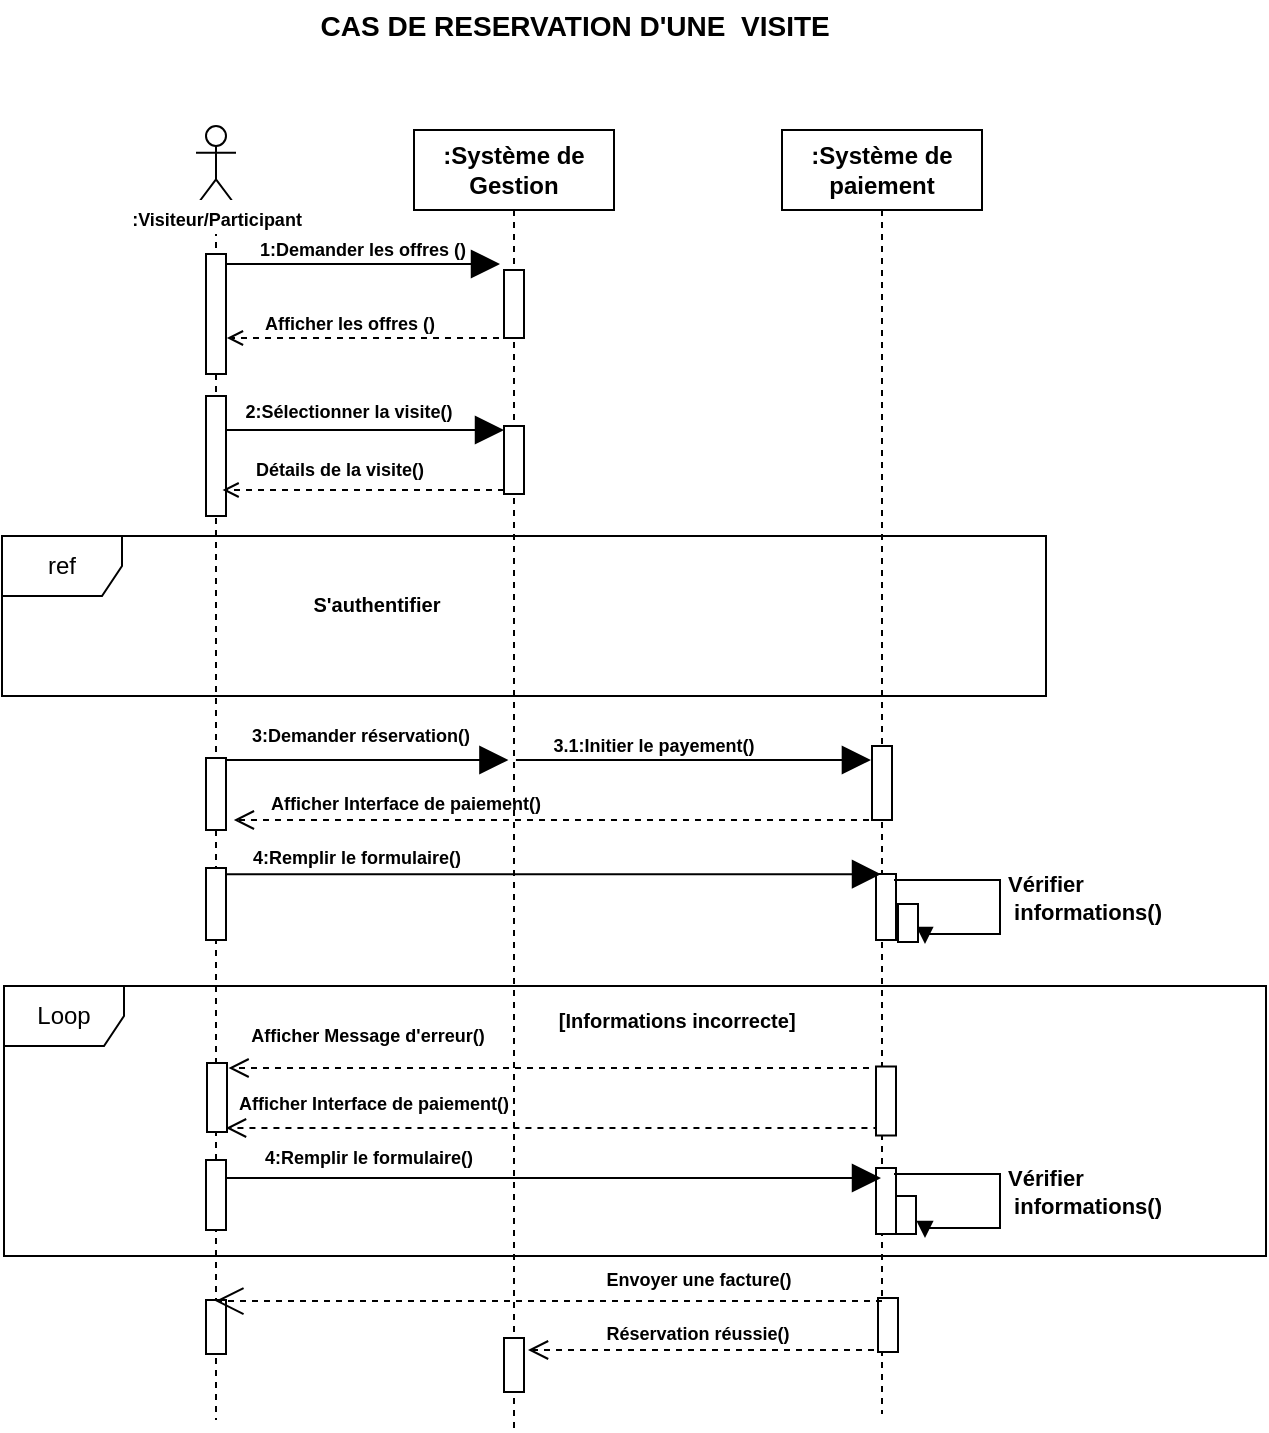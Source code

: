 <mxfile version="26.2.14">
  <diagram name="Page-1" id="2YBvvXClWsGukQMizWep">
    <mxGraphModel dx="866" dy="519" grid="0" gridSize="10" guides="1" tooltips="1" connect="1" arrows="1" fold="1" page="1" pageScale="1" pageWidth="850" pageHeight="1100" background="light-dark(#FFFFFF,#FFFFFF)" math="0" shadow="0">
      <root>
        <mxCell id="0" />
        <mxCell id="1" parent="0" />
        <mxCell id="aM9ryv3xv72pqoxQDRHE-1" value="&lt;b&gt;:Système de Gestion&lt;/b&gt;" style="shape=umlLifeline;perimeter=lifelinePerimeter;whiteSpace=wrap;html=1;container=0;dropTarget=0;collapsible=0;recursiveResize=0;outlineConnect=0;portConstraint=eastwest;newEdgeStyle={&quot;edgeStyle&quot;:&quot;elbowEdgeStyle&quot;,&quot;elbow&quot;:&quot;vertical&quot;,&quot;curved&quot;:0,&quot;rounded&quot;:0};fillColor=light-dark(#FFFFFF, #ffffff);strokeColor=light-dark(#000000,#000000);labelBackgroundColor=none;fontColor=light-dark(#000000,#000000);" parent="1" vertex="1">
          <mxGeometry x="336" y="87" width="100" height="650" as="geometry" />
        </mxCell>
        <mxCell id="-ynEkc6PMeDTSdzCZtb5-69" value="" style="html=1;points=[[0,0,0,0,5],[0,1,0,0,-5],[1,0,0,0,5],[1,1,0,0,-5]];perimeter=orthogonalPerimeter;outlineConnect=0;targetShapes=umlLifeline;portConstraint=eastwest;newEdgeStyle={&quot;curved&quot;:0,&quot;rounded&quot;:0};fillColor=light-dark(#FFFFFF,#FFFFFF);strokeColor=light-dark(#000000,#000000);" parent="aM9ryv3xv72pqoxQDRHE-1" vertex="1">
          <mxGeometry x="45" y="604" width="10" height="27" as="geometry" />
        </mxCell>
        <mxCell id="-ynEkc6PMeDTSdzCZtb5-2" value="" style="shape=umlLifeline;perimeter=lifelinePerimeter;whiteSpace=wrap;html=1;container=1;dropTarget=0;collapsible=0;recursiveResize=0;outlineConnect=0;portConstraint=eastwest;newEdgeStyle={&quot;curved&quot;:0,&quot;rounded&quot;:0};participant=umlActor;fillColor=light-dark(#FFFFFF,#000000);strokeColor=light-dark(#000000,#000000);" parent="1" vertex="1">
          <mxGeometry x="227" y="85" width="20" height="647" as="geometry" />
        </mxCell>
        <mxCell id="-ynEkc6PMeDTSdzCZtb5-15" value="" style="html=1;points=[[0,0,0,0,5],[0,1,0,0,-5],[1,0,0,0,5],[1,1,0,0,-5]];perimeter=orthogonalPerimeter;outlineConnect=0;targetShapes=umlLifeline;portConstraint=eastwest;newEdgeStyle={&quot;curved&quot;:0,&quot;rounded&quot;:0};fillColor=light-dark(#FFFFFF,#FFFFFF);strokeColor=light-dark(#000000,#000000);" parent="-ynEkc6PMeDTSdzCZtb5-2" vertex="1">
          <mxGeometry x="5" y="64" width="10" height="60" as="geometry" />
        </mxCell>
        <mxCell id="-ynEkc6PMeDTSdzCZtb5-29" value="" style="html=1;points=[[0,0,0,0,5],[0,1,0,0,-5],[1,0,0,0,5],[1,1,0,0,-5]];perimeter=orthogonalPerimeter;outlineConnect=0;targetShapes=umlLifeline;portConstraint=eastwest;newEdgeStyle={&quot;curved&quot;:0,&quot;rounded&quot;:0};fillColor=light-dark(#FFFFFF,#FFFFFF);strokeColor=light-dark(#000000,#000000);" parent="-ynEkc6PMeDTSdzCZtb5-2" vertex="1">
          <mxGeometry x="5" y="135" width="10" height="60" as="geometry" />
        </mxCell>
        <mxCell id="-ynEkc6PMeDTSdzCZtb5-37" value="" style="html=1;points=[[0,0,0,0,5],[0,1,0,0,-5],[1,0,0,0,5],[1,1,0,0,-5]];perimeter=orthogonalPerimeter;outlineConnect=0;targetShapes=umlLifeline;portConstraint=eastwest;newEdgeStyle={&quot;curved&quot;:0,&quot;rounded&quot;:0};fillColor=light-dark(#FFFFFF,#FFFFFF);strokeColor=light-dark(#000000,#000000);" parent="-ynEkc6PMeDTSdzCZtb5-2" vertex="1">
          <mxGeometry x="5" y="316" width="10" height="36" as="geometry" />
        </mxCell>
        <mxCell id="-ynEkc6PMeDTSdzCZtb5-78" value="" style="html=1;points=[[0,0,0,0,5],[0,1,0,0,-5],[1,0,0,0,5],[1,1,0,0,-5]];perimeter=orthogonalPerimeter;outlineConnect=0;targetShapes=umlLifeline;portConstraint=eastwest;newEdgeStyle={&quot;curved&quot;:0,&quot;rounded&quot;:0};fillColor=light-dark(#FFFFFF,#FFFFFF);strokeColor=light-dark(#000000,#000000);" parent="-ynEkc6PMeDTSdzCZtb5-2" vertex="1">
          <mxGeometry x="5" y="517" width="10" height="35" as="geometry" />
        </mxCell>
        <mxCell id="bnwf6E8kFNZegUhy4I_s-18" value="" style="html=1;points=[[0,0,0,0,5],[0,1,0,0,-5],[1,0,0,0,5],[1,1,0,0,-5]];perimeter=orthogonalPerimeter;outlineConnect=0;targetShapes=umlLifeline;portConstraint=eastwest;newEdgeStyle={&quot;curved&quot;:0,&quot;rounded&quot;:0};fillColor=light-dark(#FFFFFF,#FFFFFF);strokeColor=light-dark(#000000,#000000);" vertex="1" parent="-ynEkc6PMeDTSdzCZtb5-2">
          <mxGeometry x="5" y="371" width="10" height="36" as="geometry" />
        </mxCell>
        <mxCell id="bnwf6E8kFNZegUhy4I_s-35" value="" style="html=1;points=[[0,0,0,0,5],[0,1,0,0,-5],[1,0,0,0,5],[1,1,0,0,-5]];perimeter=orthogonalPerimeter;outlineConnect=0;targetShapes=umlLifeline;portConstraint=eastwest;newEdgeStyle={&quot;curved&quot;:0,&quot;rounded&quot;:0};fillColor=light-dark(#FFFFFF,#FFFFFF);strokeColor=light-dark(#000000,#000000);" vertex="1" parent="-ynEkc6PMeDTSdzCZtb5-2">
          <mxGeometry x="5" y="587" width="10" height="27" as="geometry" />
        </mxCell>
        <mxCell id="-ynEkc6PMeDTSdzCZtb5-12" value="" style="endArrow=block;endFill=1;endSize=12;html=1;rounded=0;strokeColor=light-dark(#000000,#000000);exitX=1;exitY=0;exitDx=0;exitDy=5;exitPerimeter=0;" parent="1" source="-ynEkc6PMeDTSdzCZtb5-15" edge="1">
          <mxGeometry width="160" relative="1" as="geometry">
            <mxPoint x="252" y="156" as="sourcePoint" />
            <mxPoint x="379" y="154" as="targetPoint" />
          </mxGeometry>
        </mxCell>
        <mxCell id="-ynEkc6PMeDTSdzCZtb5-16" value="&lt;b&gt;:Système de paiement&lt;/b&gt;" style="shape=umlLifeline;perimeter=lifelinePerimeter;whiteSpace=wrap;html=1;container=1;dropTarget=0;collapsible=0;recursiveResize=0;outlineConnect=0;portConstraint=eastwest;newEdgeStyle={&quot;curved&quot;:0,&quot;rounded&quot;:0};fillColor=light-dark(#FFFFFF,#FFFFFF);fontColor=light-dark(#000000,#000000);strokeColor=light-dark(#000000,#000000);" parent="1" vertex="1">
          <mxGeometry x="520" y="87" width="100" height="642" as="geometry" />
        </mxCell>
        <mxCell id="-ynEkc6PMeDTSdzCZtb5-103" value="" style="html=1;points=[[0,0,0,0,5],[0,1,0,0,-5],[1,0,0,0,5],[1,1,0,0,-5]];perimeter=orthogonalPerimeter;outlineConnect=0;targetShapes=umlLifeline;portConstraint=eastwest;newEdgeStyle={&quot;curved&quot;:0,&quot;rounded&quot;:0};fillColor=light-dark(#FFFFFF,#FFFFFF);strokeColor=light-dark(#000000,#000000);" parent="-ynEkc6PMeDTSdzCZtb5-16" vertex="1">
          <mxGeometry x="48" y="584" width="10" height="27" as="geometry" />
        </mxCell>
        <mxCell id="bnwf6E8kFNZegUhy4I_s-14" value="" style="html=1;points=[[0,0,0,0,5],[0,1,0,0,-5],[1,0,0,0,5],[1,1,0,0,-5]];perimeter=orthogonalPerimeter;outlineConnect=0;targetShapes=umlLifeline;portConstraint=eastwest;newEdgeStyle={&quot;curved&quot;:0,&quot;rounded&quot;:0};fillColor=light-dark(#FFFFFF,#FFFFFF);strokeColor=light-dark(#000000,#000000);" vertex="1" parent="-ynEkc6PMeDTSdzCZtb5-16">
          <mxGeometry x="45" y="308" width="10" height="37" as="geometry" />
        </mxCell>
        <mxCell id="bnwf6E8kFNZegUhy4I_s-20" value="" style="html=1;points=[[0,0,0,0,5],[0,1,0,0,-5],[1,0,0,0,5],[1,1,0,0,-5]];perimeter=orthogonalPerimeter;outlineConnect=0;targetShapes=umlLifeline;portConstraint=eastwest;newEdgeStyle={&quot;curved&quot;:0,&quot;rounded&quot;:0};fillColor=light-dark(#FFFFFF,#FFFFFF);strokeColor=light-dark(#000000,#000000);" vertex="1" parent="-ynEkc6PMeDTSdzCZtb5-16">
          <mxGeometry x="47" y="372" width="10" height="33" as="geometry" />
        </mxCell>
        <mxCell id="bnwf6E8kFNZegUhy4I_s-24" value="&lt;b&gt;Vérifier&lt;/b&gt;&lt;div&gt;&lt;b&gt;&amp;nbsp;informations&lt;/b&gt;&lt;b style=&quot;background-color: light-dark(#ffffff, var(--ge-dark-color, #121212)); color: light-dark(rgb(0, 0, 0), rgb(255, 255, 255));&quot;&gt;()&lt;/b&gt;&lt;/div&gt;" style="html=1;align=left;spacingLeft=2;endArrow=block;rounded=0;edgeStyle=orthogonalEdgeStyle;curved=0;rounded=0;" edge="1" parent="-ynEkc6PMeDTSdzCZtb5-16">
          <mxGeometry relative="1" as="geometry">
            <mxPoint x="56" y="375" as="sourcePoint" />
            <Array as="points">
              <mxPoint x="109" y="375" />
              <mxPoint x="109" y="402" />
              <mxPoint x="72" y="402" />
            </Array>
            <mxPoint x="71.5" y="407" as="targetPoint" />
          </mxGeometry>
        </mxCell>
        <mxCell id="bnwf6E8kFNZegUhy4I_s-23" value="" style="html=1;points=[[0,0,0,0,5],[0,1,0,0,-5],[1,0,0,0,5],[1,1,0,0,-5]];perimeter=orthogonalPerimeter;outlineConnect=0;targetShapes=umlLifeline;portConstraint=eastwest;newEdgeStyle={&quot;curved&quot;:0,&quot;rounded&quot;:0};fillColor=light-dark(#FFFFFF,#FFFFFF);strokeColor=light-dark(#000000,#000000);" vertex="1" parent="-ynEkc6PMeDTSdzCZtb5-16">
          <mxGeometry x="58" y="387" width="10" height="19" as="geometry" />
        </mxCell>
        <mxCell id="bnwf6E8kFNZegUhy4I_s-32" value="" style="html=1;points=[[0,0,0,0,5],[0,1,0,0,-5],[1,0,0,0,5],[1,1,0,0,-5]];perimeter=orthogonalPerimeter;outlineConnect=0;targetShapes=umlLifeline;portConstraint=eastwest;newEdgeStyle={&quot;curved&quot;:0,&quot;rounded&quot;:0};fillColor=light-dark(#FFFFFF,#FFFFFF);strokeColor=light-dark(#000000,#000000);" vertex="1" parent="-ynEkc6PMeDTSdzCZtb5-16">
          <mxGeometry x="47" y="519" width="10" height="33" as="geometry" />
        </mxCell>
        <mxCell id="bnwf6E8kFNZegUhy4I_s-33" value="&lt;b&gt;Vérifier&lt;/b&gt;&lt;div&gt;&lt;b&gt;&amp;nbsp;informations&lt;/b&gt;&lt;b style=&quot;background-color: light-dark(#ffffff, var(--ge-dark-color, #121212)); color: light-dark(rgb(0, 0, 0), rgb(255, 255, 255));&quot;&gt;()&lt;/b&gt;&lt;/div&gt;" style="html=1;align=left;spacingLeft=2;endArrow=block;rounded=0;edgeStyle=orthogonalEdgeStyle;curved=0;rounded=0;" edge="1" parent="-ynEkc6PMeDTSdzCZtb5-16">
          <mxGeometry relative="1" as="geometry">
            <mxPoint x="56" y="522" as="sourcePoint" />
            <Array as="points">
              <mxPoint x="109" y="522" />
              <mxPoint x="109" y="549" />
              <mxPoint x="72" y="549" />
            </Array>
            <mxPoint x="71.5" y="554" as="targetPoint" />
          </mxGeometry>
        </mxCell>
        <mxCell id="-ynEkc6PMeDTSdzCZtb5-18" value="&lt;font style=&quot;color: light-dark(rgb(0, 0, 0), rgb(0, 0, 0)); font-size: 9px;&quot;&gt;&lt;b style=&quot;&quot;&gt;1:Demander les offres ()&lt;/b&gt;&lt;/font&gt;" style="text;html=1;align=center;verticalAlign=middle;whiteSpace=wrap;rounded=0;" parent="1" vertex="1">
          <mxGeometry x="246" y="135" width="129" height="22" as="geometry" />
        </mxCell>
        <mxCell id="-ynEkc6PMeDTSdzCZtb5-21" value="" style="endArrow=open;html=1;rounded=0;strokeColor=light-dark(#000000,#000000);dashed=1;strokeWidth=1;endFill=0;" parent="1" edge="1">
          <mxGeometry width="50" height="50" relative="1" as="geometry">
            <mxPoint x="378.5" y="191" as="sourcePoint" />
            <mxPoint x="242.447" y="191" as="targetPoint" />
          </mxGeometry>
        </mxCell>
        <mxCell id="-ynEkc6PMeDTSdzCZtb5-22" value="&lt;font style=&quot;color: light-dark(rgb(0, 0, 0), rgb(0, 0, 0)); font-size: 9px;&quot;&gt;&lt;b style=&quot;&quot;&gt;Afficher les offres ()&lt;/b&gt;&lt;/font&gt;" style="text;html=1;align=center;verticalAlign=middle;whiteSpace=wrap;rounded=0;" parent="1" vertex="1">
          <mxGeometry x="245" y="172" width="118" height="22" as="geometry" />
        </mxCell>
        <mxCell id="-ynEkc6PMeDTSdzCZtb5-25" value="" style="endArrow=block;endFill=1;endSize=12;html=1;rounded=0;strokeColor=light-dark(#000000,#000000);" parent="1" target="-ynEkc6PMeDTSdzCZtb5-24" edge="1">
          <mxGeometry width="160" relative="1" as="geometry">
            <mxPoint x="242" y="237" as="sourcePoint" />
            <mxPoint x="371.28" y="237" as="targetPoint" />
          </mxGeometry>
        </mxCell>
        <mxCell id="-ynEkc6PMeDTSdzCZtb5-26" value="&lt;font style=&quot;color: light-dark(rgb(0, 0, 0), rgb(0, 0, 0)); font-size: 9px;&quot;&gt;&lt;b&gt;2:&lt;/b&gt;&lt;b style=&quot;&quot;&gt;Sélectionner la visite()&lt;/b&gt;&lt;/font&gt;" style="text;html=1;align=center;verticalAlign=middle;whiteSpace=wrap;rounded=0;" parent="1" vertex="1">
          <mxGeometry x="245.92" y="218" width="114.72" height="17" as="geometry" />
        </mxCell>
        <mxCell id="-ynEkc6PMeDTSdzCZtb5-27" value="" style="endArrow=open;html=1;rounded=0;strokeColor=light-dark(#000000,#000000);dashed=1;strokeWidth=1;endFill=0;entryX=0;entryY=1;entryDx=0;entryDy=0;" parent="1" target="-ynEkc6PMeDTSdzCZtb5-28" edge="1">
          <mxGeometry width="50" height="50" relative="1" as="geometry">
            <mxPoint x="381" y="267" as="sourcePoint" />
            <mxPoint x="234.727" y="272" as="targetPoint" />
          </mxGeometry>
        </mxCell>
        <mxCell id="-ynEkc6PMeDTSdzCZtb5-28" value="&lt;font style=&quot;color: light-dark(rgb(0, 0, 0), rgb(0, 0, 0)); font-size: 9px;&quot;&gt;&lt;b style=&quot;&quot;&gt;Détails de la visite()&lt;/b&gt;&lt;/font&gt;" style="text;html=1;align=center;verticalAlign=middle;whiteSpace=wrap;rounded=0;" parent="1" vertex="1">
          <mxGeometry x="240.28" y="245" width="118" height="22" as="geometry" />
        </mxCell>
        <mxCell id="-ynEkc6PMeDTSdzCZtb5-33" value="" style="endArrow=block;endFill=1;endSize=12;html=1;rounded=0;strokeColor=light-dark(#000000,#000000);" parent="1" edge="1">
          <mxGeometry width="160" relative="1" as="geometry">
            <mxPoint x="241.71" y="402" as="sourcePoint" />
            <mxPoint x="383.21" y="402" as="targetPoint" />
          </mxGeometry>
        </mxCell>
        <mxCell id="-ynEkc6PMeDTSdzCZtb5-34" value="&lt;font style=&quot;color: light-dark(rgb(0, 0, 0), rgb(0, 0, 0)); font-size: 9px;&quot;&gt;&lt;b style=&quot;&quot;&gt;3:Demander réservation()&lt;/b&gt;&lt;/font&gt;" style="text;html=1;align=center;verticalAlign=middle;whiteSpace=wrap;rounded=0;" parent="1" vertex="1">
          <mxGeometry x="244.6" y="380" width="129" height="18" as="geometry" />
        </mxCell>
        <mxCell id="-ynEkc6PMeDTSdzCZtb5-73" value="&lt;font style=&quot;color: light-dark(rgb(0, 0, 0), rgb(0, 0, 0)); font-size: 9px;&quot;&gt;&lt;b&gt;Afficher Message d&#39;erreur()&lt;/b&gt;&lt;/font&gt;" style="text;html=1;align=center;verticalAlign=middle;whiteSpace=wrap;rounded=0;" parent="1" vertex="1">
          <mxGeometry x="248.96" y="530" width="128" height="17" as="geometry" />
        </mxCell>
        <mxCell id="-ynEkc6PMeDTSdzCZtb5-74" value="" style="endArrow=block;endFill=1;endSize=12;html=1;rounded=0;strokeColor=light-dark(#000000,#000000);" parent="1" edge="1" target="-ynEkc6PMeDTSdzCZtb5-16">
          <mxGeometry width="160" relative="1" as="geometry">
            <mxPoint x="241.5" y="611" as="sourcePoint" />
            <mxPoint x="381" y="611" as="targetPoint" />
          </mxGeometry>
        </mxCell>
        <mxCell id="-ynEkc6PMeDTSdzCZtb5-76" value="&lt;font style=&quot;color: light-dark(rgb(0, 0, 0), rgb(0, 0, 0));&quot;&gt;&lt;b&gt;4:Remplir le formulaire()&lt;/b&gt;&lt;/font&gt;" style="text;html=1;align=center;verticalAlign=middle;whiteSpace=wrap;rounded=0;fontSize=9;" parent="1" vertex="1">
          <mxGeometry x="250.24" y="593" width="126.72" height="16" as="geometry" />
        </mxCell>
        <mxCell id="-ynEkc6PMeDTSdzCZtb5-80" value="" style="endArrow=open;endFill=0;endSize=12;html=1;rounded=0;strokeColor=light-dark(#000000,#000000);exitX=0.5;exitY=0.839;exitDx=0;exitDy=0;exitPerimeter=0;dashed=1;" parent="1" edge="1">
          <mxGeometry width="160" relative="1" as="geometry">
            <mxPoint x="570" y="672.52" as="sourcePoint" />
            <mxPoint x="236.667" y="672.52" as="targetPoint" />
          </mxGeometry>
        </mxCell>
        <mxCell id="-ynEkc6PMeDTSdzCZtb5-82" value="" style="html=1;verticalAlign=bottom;endArrow=open;dashed=1;endSize=8;curved=0;rounded=0;strokeColor=light-dark(#000000,#000000);" parent="1" edge="1">
          <mxGeometry relative="1" as="geometry">
            <mxPoint x="566" y="697" as="sourcePoint" />
            <mxPoint x="393" y="697" as="targetPoint" />
          </mxGeometry>
        </mxCell>
        <mxCell id="-ynEkc6PMeDTSdzCZtb5-86" value="&lt;font style=&quot;font-size: 9px;&quot;&gt;&lt;b&gt;:Visiteur/Participant&lt;/b&gt;&lt;/font&gt;" style="text;html=1;align=center;verticalAlign=middle;whiteSpace=wrap;rounded=0;fillColor=#FFFFFF;" parent="1" vertex="1">
          <mxGeometry x="207" y="122" width="61" height="17" as="geometry" />
        </mxCell>
        <mxCell id="-ynEkc6PMeDTSdzCZtb5-94" value="&lt;font style=&quot;color: light-dark(rgb(0, 0, 0), rgb(0, 0, 0)); font-size: 9px;&quot;&gt;&lt;b&gt;Envoyer une facture()&lt;/b&gt;&lt;/font&gt;" style="text;html=1;align=center;verticalAlign=middle;whiteSpace=wrap;rounded=0;" parent="1" vertex="1">
          <mxGeometry x="423.46" y="652" width="110.54" height="17" as="geometry" />
        </mxCell>
        <mxCell id="-ynEkc6PMeDTSdzCZtb5-98" value="&lt;font style=&quot;color: light-dark(rgb(0, 0, 0), rgb(0, 0, 0)); font-size: 9px;&quot;&gt;&lt;b&gt;Réservation réussie()&lt;/b&gt;&lt;/font&gt;" style="text;html=1;align=center;verticalAlign=middle;whiteSpace=wrap;rounded=0;" parent="1" vertex="1">
          <mxGeometry x="425.0" y="679" width="106.08" height="17" as="geometry" />
        </mxCell>
        <mxCell id="-ynEkc6PMeDTSdzCZtb5-108" value="ref" style="shape=umlFrame;whiteSpace=wrap;html=1;pointerEvents=0;" parent="1" vertex="1">
          <mxGeometry x="130" y="290" width="522" height="80" as="geometry" />
        </mxCell>
        <mxCell id="bnwf6E8kFNZegUhy4I_s-2" value="" style="html=1;verticalAlign=bottom;endArrow=open;dashed=1;endSize=8;curved=0;rounded=0;strokeColor=light-dark(#000000,#000000);" edge="1" parent="1" source="-ynEkc6PMeDTSdzCZtb5-16">
          <mxGeometry relative="1" as="geometry">
            <mxPoint x="375.28" y="556" as="sourcePoint" />
            <mxPoint x="243.28" y="556" as="targetPoint" />
          </mxGeometry>
        </mxCell>
        <mxCell id="bnwf6E8kFNZegUhy4I_s-4" value="&lt;b style=&quot;font-size: 10px;&quot;&gt;S&#39;authentifier&lt;/b&gt;" style="text;html=1;align=center;verticalAlign=middle;whiteSpace=wrap;rounded=0;" vertex="1" parent="1">
          <mxGeometry x="248.96" y="309" width="137" height="30" as="geometry" />
        </mxCell>
        <mxCell id="bnwf6E8kFNZegUhy4I_s-12" value="Loop" style="shape=umlFrame;whiteSpace=wrap;html=1;pointerEvents=0;" vertex="1" parent="1">
          <mxGeometry x="131" y="515" width="631" height="135" as="geometry" />
        </mxCell>
        <mxCell id="bnwf6E8kFNZegUhy4I_s-13" value="&lt;font style=&quot;color: light-dark(rgb(0, 0, 0), rgb(0, 0, 0)); font-size: 10px;&quot;&gt;&lt;b&gt;[Informations incorrecte]&amp;nbsp;&lt;/b&gt;&lt;/font&gt;" style="text;html=1;align=center;verticalAlign=middle;whiteSpace=wrap;rounded=0;" vertex="1" parent="1">
          <mxGeometry x="404" y="517" width="130" height="30" as="geometry" />
        </mxCell>
        <mxCell id="bnwf6E8kFNZegUhy4I_s-15" value="" style="html=1;points=[[0,0,0,0,5],[0,1,0,0,-5],[1,0,0,0,5],[1,1,0,0,-5]];perimeter=orthogonalPerimeter;outlineConnect=0;targetShapes=umlLifeline;portConstraint=eastwest;newEdgeStyle={&quot;curved&quot;:0,&quot;rounded&quot;:0};fillColor=light-dark(#FFFFFF,#FFFFFF);strokeColor=light-dark(#000000,#000000);" vertex="1" parent="1">
          <mxGeometry x="232.5" y="553.5" width="10" height="34.5" as="geometry" />
        </mxCell>
        <mxCell id="bnwf6E8kFNZegUhy4I_s-16" value="" style="html=1;verticalAlign=bottom;endArrow=open;dashed=1;endSize=8;curved=0;rounded=0;strokeColor=light-dark(#000000,#000000);" edge="1" parent="1" source="-ynEkc6PMeDTSdzCZtb5-16">
          <mxGeometry relative="1" as="geometry">
            <mxPoint x="377.92" y="432" as="sourcePoint" />
            <mxPoint x="245.92" y="432" as="targetPoint" />
          </mxGeometry>
        </mxCell>
        <mxCell id="bnwf6E8kFNZegUhy4I_s-17" value="&lt;font style=&quot;color: light-dark(rgb(0, 0, 0), rgb(0, 0, 0)); font-size: 9px;&quot;&gt;&lt;b&gt;Afficher Interface de paiement()&lt;/b&gt;&lt;/font&gt;" style="text;html=1;align=center;verticalAlign=middle;whiteSpace=wrap;rounded=0;" vertex="1" parent="1">
          <mxGeometry x="246.0" y="414" width="172.36" height="17" as="geometry" />
        </mxCell>
        <mxCell id="bnwf6E8kFNZegUhy4I_s-19" value="" style="endArrow=block;endFill=1;endSize=12;html=1;rounded=0;strokeColor=light-dark(#000000,#000000);" edge="1" parent="1" target="-ynEkc6PMeDTSdzCZtb5-16">
          <mxGeometry width="160" relative="1" as="geometry">
            <mxPoint x="241.71" y="459.08" as="sourcePoint" />
            <mxPoint x="383.21" y="459.08" as="targetPoint" />
          </mxGeometry>
        </mxCell>
        <mxCell id="bnwf6E8kFNZegUhy4I_s-22" value="&lt;font style=&quot;color: light-dark(rgb(0, 0, 0), rgb(0, 0, 0));&quot;&gt;&lt;b&gt;4:Remplir le formulaire()&lt;/b&gt;&lt;/font&gt;" style="text;html=1;align=center;verticalAlign=middle;whiteSpace=wrap;rounded=0;fontSize=9;" vertex="1" parent="1">
          <mxGeometry x="244" y="443" width="126.72" height="16" as="geometry" />
        </mxCell>
        <mxCell id="bnwf6E8kFNZegUhy4I_s-25" value="" style="endArrow=block;endFill=1;endSize=12;html=1;rounded=0;strokeColor=light-dark(#000000,#000000);" edge="1" parent="1">
          <mxGeometry width="160" relative="1" as="geometry">
            <mxPoint x="386.96" y="402" as="sourcePoint" />
            <mxPoint x="564.46" y="402" as="targetPoint" />
          </mxGeometry>
        </mxCell>
        <mxCell id="bnwf6E8kFNZegUhy4I_s-26" value="&lt;font style=&quot;color: light-dark(rgb(0, 0, 0), rgb(0, 0, 0)); font-size: 9px;&quot;&gt;&lt;b&gt;3.1:Initier le payement()&lt;/b&gt;&lt;/font&gt;" style="text;html=1;align=center;verticalAlign=middle;whiteSpace=wrap;rounded=0;" vertex="1" parent="1">
          <mxGeometry x="399.46" y="385" width="114" height="17" as="geometry" />
        </mxCell>
        <mxCell id="-ynEkc6PMeDTSdzCZtb5-23" value="" style="html=1;points=[[0,0,0,0,5],[0,1,0,0,-5],[1,0,0,0,5],[1,1,0,0,-5]];perimeter=orthogonalPerimeter;outlineConnect=0;targetShapes=umlLifeline;portConstraint=eastwest;newEdgeStyle={&quot;curved&quot;:0,&quot;rounded&quot;:0};fillColor=light-dark(#FFFFFF,#FFFFFF);strokeColor=light-dark(#000000,#000000);" parent="1" vertex="1">
          <mxGeometry x="381" y="157" width="10" height="34" as="geometry" />
        </mxCell>
        <mxCell id="-ynEkc6PMeDTSdzCZtb5-24" value="" style="html=1;points=[[0,0,0,0,5],[0,1,0,0,-5],[1,0,0,0,5],[1,1,0,0,-5]];perimeter=orthogonalPerimeter;outlineConnect=0;targetShapes=umlLifeline;portConstraint=eastwest;newEdgeStyle={&quot;curved&quot;:0,&quot;rounded&quot;:0};fillColor=light-dark(#FFFFFF,#FFFFFF);strokeColor=light-dark(#000000,#000000);" parent="1" vertex="1">
          <mxGeometry x="381" y="235" width="10" height="34" as="geometry" />
        </mxCell>
        <mxCell id="bnwf6E8kFNZegUhy4I_s-28" value="&lt;font style=&quot;color: light-dark(rgb(0, 0, 0), rgb(0, 0, 0)); font-size: 9px;&quot;&gt;&lt;b&gt;Afficher Interface de paiement()&lt;/b&gt;&lt;/font&gt;" style="text;html=1;align=center;verticalAlign=middle;whiteSpace=wrap;rounded=0;" vertex="1" parent="1">
          <mxGeometry x="246.68" y="564" width="138.32" height="17" as="geometry" />
        </mxCell>
        <mxCell id="bnwf6E8kFNZegUhy4I_s-29" value="" style="html=1;verticalAlign=bottom;endArrow=open;dashed=1;endSize=8;curved=0;rounded=0;strokeColor=light-dark(#000000,#000000);" edge="1" parent="1">
          <mxGeometry relative="1" as="geometry">
            <mxPoint x="568.72" y="586" as="sourcePoint" />
            <mxPoint x="242" y="586" as="targetPoint" />
          </mxGeometry>
        </mxCell>
        <mxCell id="bnwf6E8kFNZegUhy4I_s-34" value="" style="html=1;points=[[0,0,0,0,5],[0,1,0,0,-5],[1,0,0,0,5],[1,1,0,0,-5]];perimeter=orthogonalPerimeter;outlineConnect=0;targetShapes=umlLifeline;portConstraint=eastwest;newEdgeStyle={&quot;curved&quot;:0,&quot;rounded&quot;:0};fillColor=light-dark(#FFFFFF,#FFFFFF);strokeColor=light-dark(#000000,#000000);" vertex="1" parent="1">
          <mxGeometry x="577" y="620" width="10" height="19" as="geometry" />
        </mxCell>
        <mxCell id="bnwf6E8kFNZegUhy4I_s-36" value="" style="html=1;points=[[0,0,0,0,5],[0,1,0,0,-5],[1,0,0,0,5],[1,1,0,0,-5]];perimeter=orthogonalPerimeter;outlineConnect=0;targetShapes=umlLifeline;portConstraint=eastwest;newEdgeStyle={&quot;curved&quot;:0,&quot;rounded&quot;:0};fillColor=light-dark(#FFFFFF,#FFFFFF);strokeColor=light-dark(#000000,#000000);" vertex="1" parent="1">
          <mxGeometry x="567" y="555.25" width="10" height="34.5" as="geometry" />
        </mxCell>
        <mxCell id="bnwf6E8kFNZegUhy4I_s-37" value="&lt;font style=&quot;font-size: 14px;&quot;&gt;CAS DE RESERVATION D&#39;UNE&amp;nbsp; VISITE&amp;nbsp;&lt;/font&gt;" style="text;align=center;fontStyle=1;verticalAlign=middle;spacingLeft=3;spacingRight=3;strokeColor=none;rotatable=0;points=[[0,0.5],[1,0.5]];portConstraint=eastwest;html=1;" vertex="1" parent="1">
          <mxGeometry x="378" y="22" width="80" height="26" as="geometry" />
        </mxCell>
      </root>
    </mxGraphModel>
  </diagram>
</mxfile>
